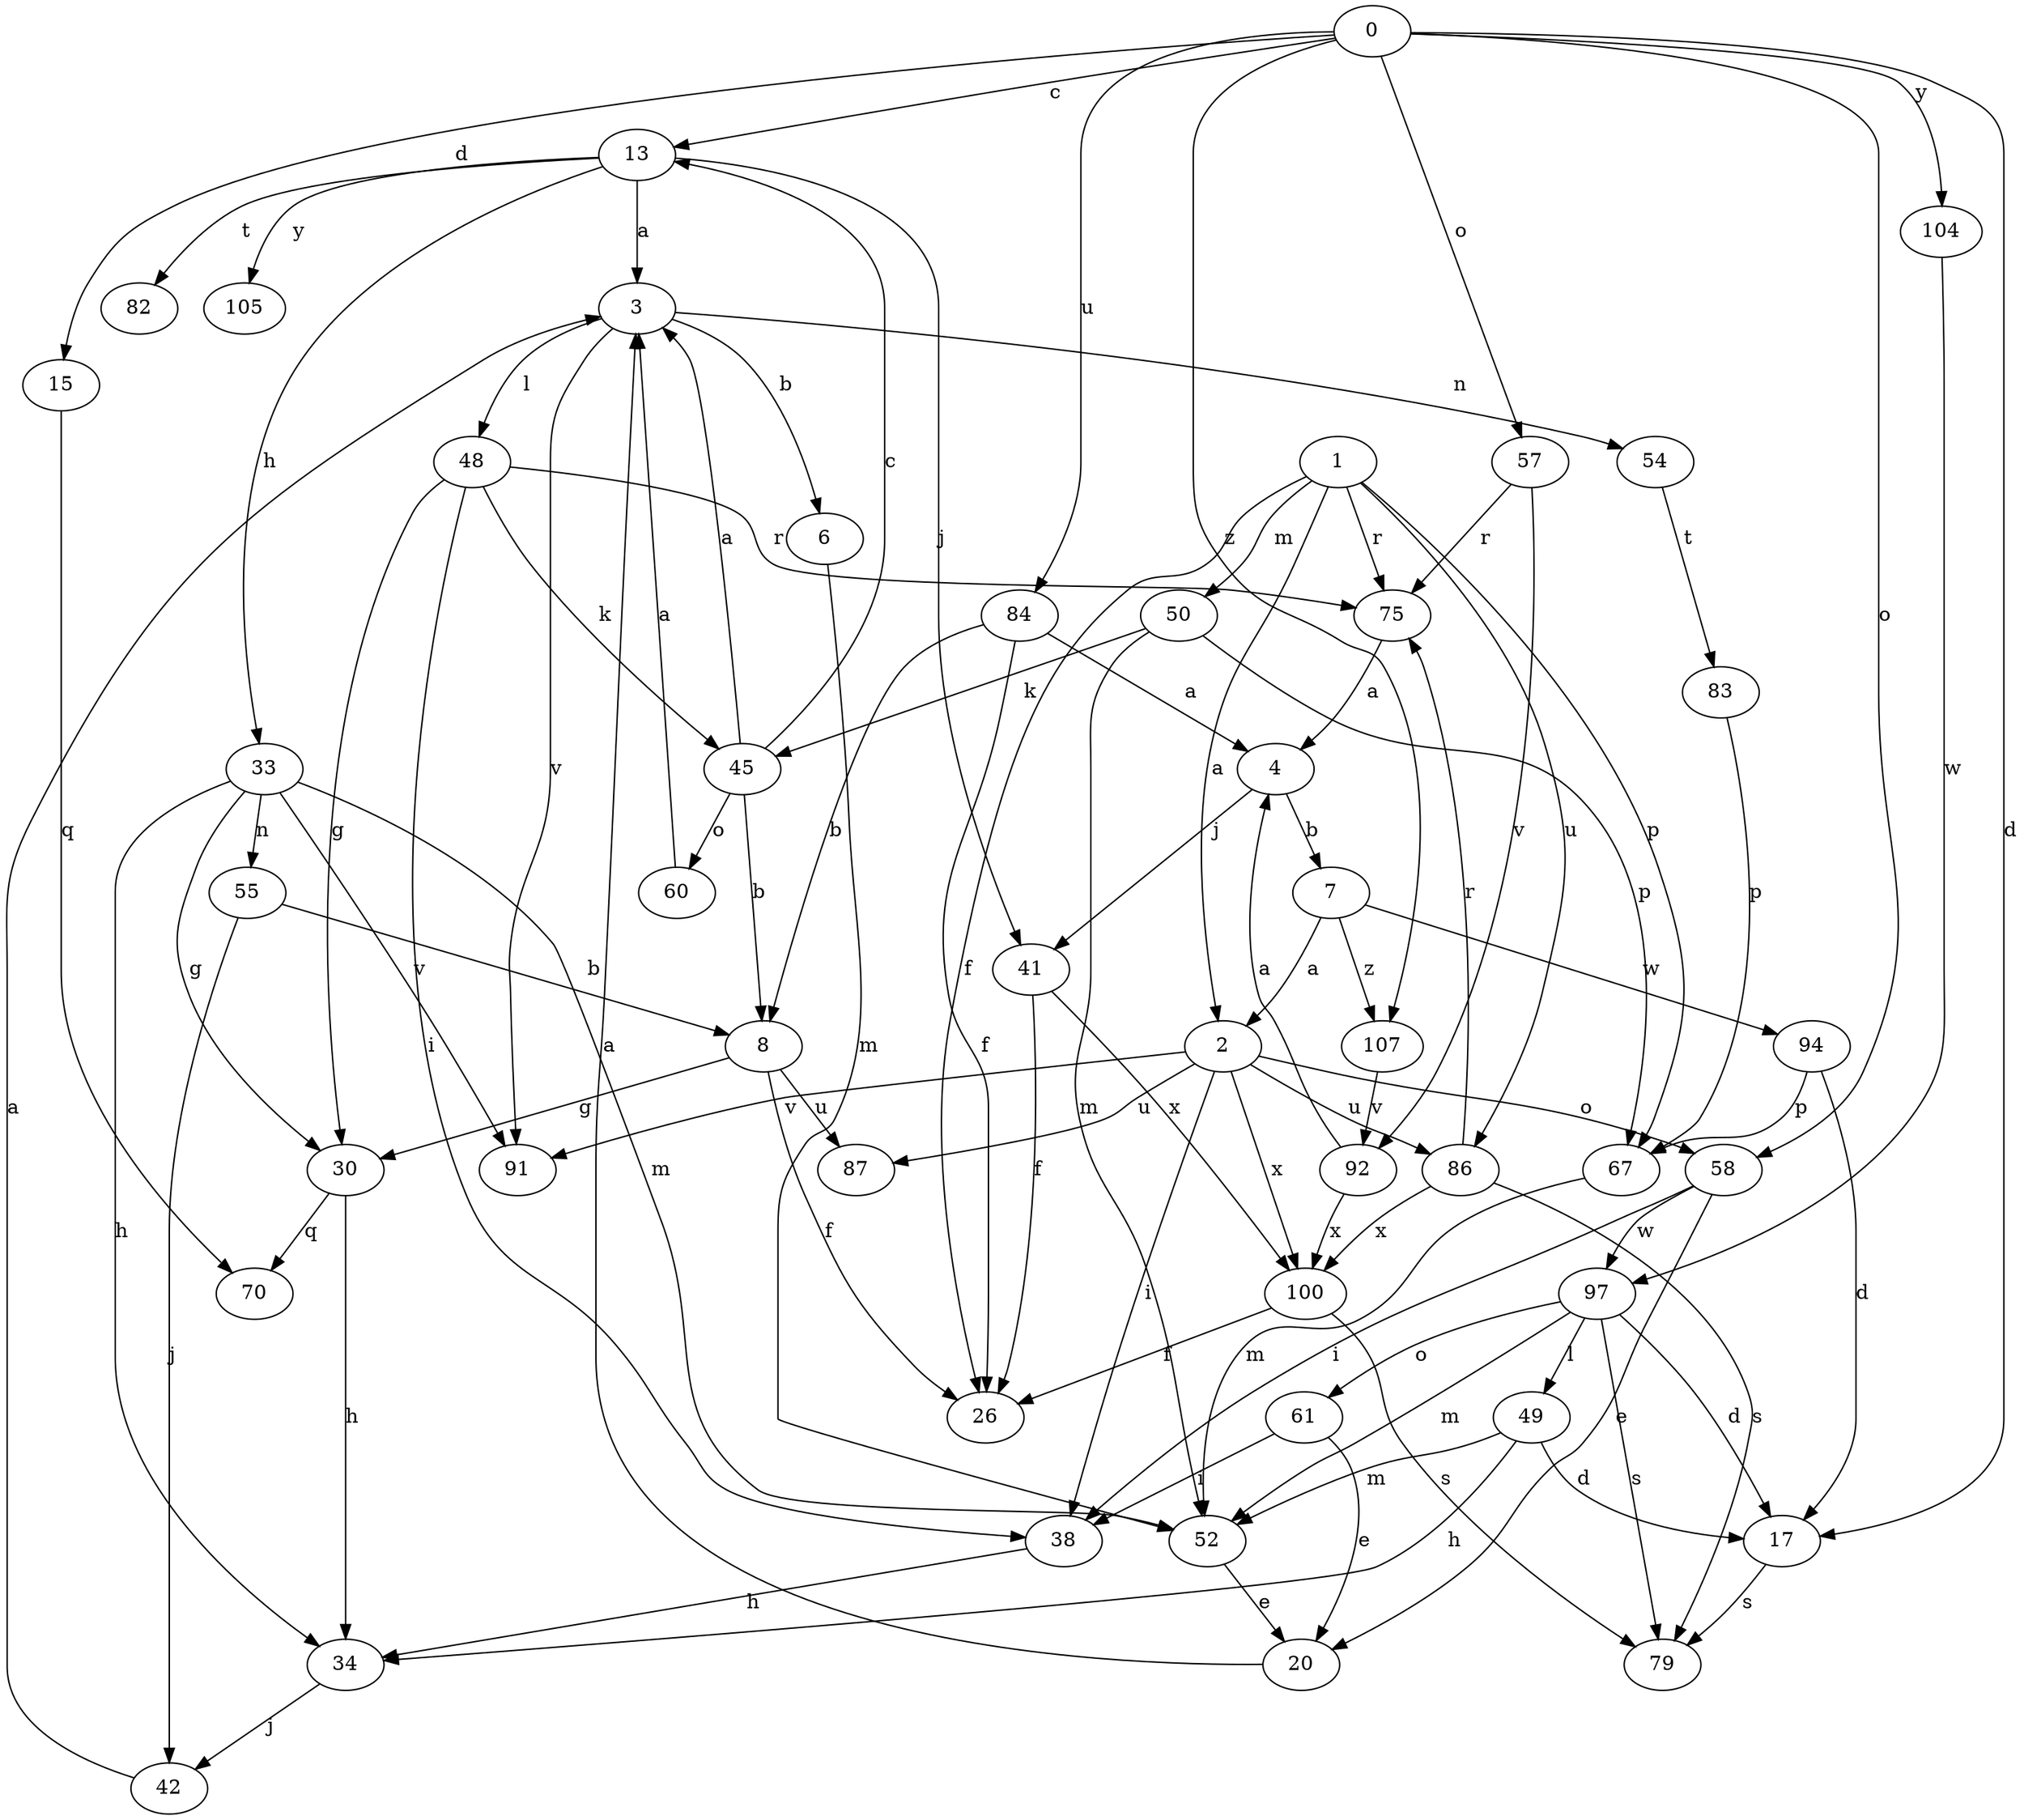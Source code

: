 strict digraph  {
0;
1;
2;
3;
4;
6;
7;
8;
13;
15;
17;
20;
26;
30;
33;
34;
38;
41;
42;
45;
48;
49;
50;
52;
54;
55;
57;
58;
60;
61;
67;
70;
75;
79;
82;
83;
84;
86;
87;
91;
92;
94;
97;
100;
104;
105;
107;
0 -> 13  [label=c];
0 -> 15  [label=d];
0 -> 17  [label=d];
0 -> 57  [label=o];
0 -> 58  [label=o];
0 -> 84  [label=u];
0 -> 104  [label=y];
0 -> 107  [label=z];
1 -> 2  [label=a];
1 -> 26  [label=f];
1 -> 50  [label=m];
1 -> 67  [label=p];
1 -> 75  [label=r];
1 -> 86  [label=u];
2 -> 38  [label=i];
2 -> 58  [label=o];
2 -> 86  [label=u];
2 -> 87  [label=u];
2 -> 91  [label=v];
2 -> 100  [label=x];
3 -> 6  [label=b];
3 -> 48  [label=l];
3 -> 54  [label=n];
3 -> 91  [label=v];
4 -> 7  [label=b];
4 -> 41  [label=j];
6 -> 52  [label=m];
7 -> 2  [label=a];
7 -> 94  [label=w];
7 -> 107  [label=z];
8 -> 26  [label=f];
8 -> 30  [label=g];
8 -> 87  [label=u];
13 -> 3  [label=a];
13 -> 33  [label=h];
13 -> 41  [label=j];
13 -> 82  [label=t];
13 -> 105  [label=y];
15 -> 70  [label=q];
17 -> 79  [label=s];
20 -> 3  [label=a];
30 -> 34  [label=h];
30 -> 70  [label=q];
33 -> 30  [label=g];
33 -> 34  [label=h];
33 -> 52  [label=m];
33 -> 55  [label=n];
33 -> 91  [label=v];
34 -> 42  [label=j];
38 -> 34  [label=h];
41 -> 26  [label=f];
41 -> 100  [label=x];
42 -> 3  [label=a];
45 -> 3  [label=a];
45 -> 8  [label=b];
45 -> 13  [label=c];
45 -> 60  [label=o];
48 -> 30  [label=g];
48 -> 38  [label=i];
48 -> 45  [label=k];
48 -> 75  [label=r];
49 -> 17  [label=d];
49 -> 34  [label=h];
49 -> 52  [label=m];
50 -> 45  [label=k];
50 -> 52  [label=m];
50 -> 67  [label=p];
52 -> 20  [label=e];
54 -> 83  [label=t];
55 -> 8  [label=b];
55 -> 42  [label=j];
57 -> 75  [label=r];
57 -> 92  [label=v];
58 -> 20  [label=e];
58 -> 38  [label=i];
58 -> 97  [label=w];
60 -> 3  [label=a];
61 -> 20  [label=e];
61 -> 38  [label=i];
67 -> 52  [label=m];
75 -> 4  [label=a];
83 -> 67  [label=p];
84 -> 4  [label=a];
84 -> 8  [label=b];
84 -> 26  [label=f];
86 -> 75  [label=r];
86 -> 79  [label=s];
86 -> 100  [label=x];
92 -> 4  [label=a];
92 -> 100  [label=x];
94 -> 17  [label=d];
94 -> 67  [label=p];
97 -> 17  [label=d];
97 -> 49  [label=l];
97 -> 52  [label=m];
97 -> 61  [label=o];
97 -> 79  [label=s];
100 -> 26  [label=f];
100 -> 79  [label=s];
104 -> 97  [label=w];
107 -> 92  [label=v];
}

